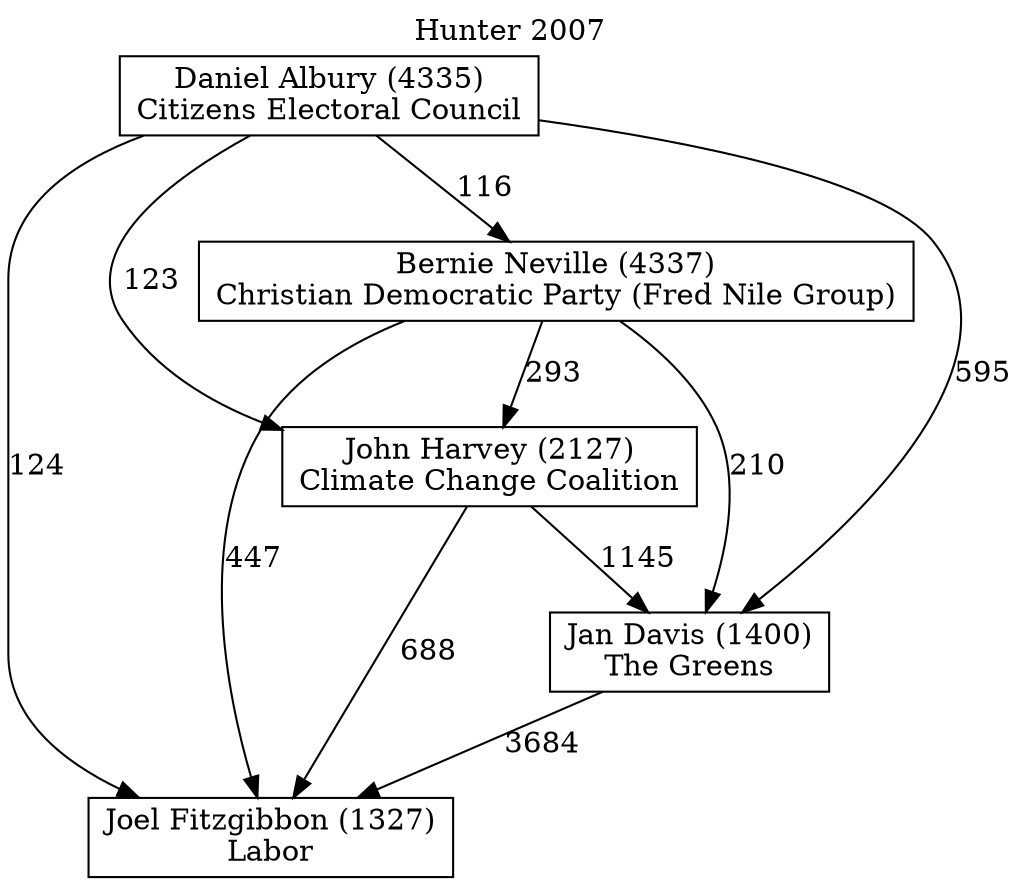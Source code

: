 // House preference flow
digraph "Joel Fitzgibbon (1327)_Hunter_2007" {
	graph [label="Hunter 2007" labelloc=t mclimit=10]
	node [shape=box]
	"Bernie Neville (4337)" [label="Bernie Neville (4337)
Christian Democratic Party (Fred Nile Group)"]
	"Daniel Albury (4335)" [label="Daniel Albury (4335)
Citizens Electoral Council"]
	"Jan Davis (1400)" [label="Jan Davis (1400)
The Greens"]
	"Joel Fitzgibbon (1327)" [label="Joel Fitzgibbon (1327)
Labor"]
	"John Harvey (2127)" [label="John Harvey (2127)
Climate Change Coalition"]
	"Bernie Neville (4337)" -> "Jan Davis (1400)" [label=210]
	"Bernie Neville (4337)" -> "Joel Fitzgibbon (1327)" [label=447]
	"Bernie Neville (4337)" -> "John Harvey (2127)" [label=293]
	"Daniel Albury (4335)" -> "Bernie Neville (4337)" [label=116]
	"Daniel Albury (4335)" -> "Jan Davis (1400)" [label=595]
	"Daniel Albury (4335)" -> "Joel Fitzgibbon (1327)" [label=124]
	"Daniel Albury (4335)" -> "John Harvey (2127)" [label=123]
	"Jan Davis (1400)" -> "Joel Fitzgibbon (1327)" [label=3684]
	"John Harvey (2127)" -> "Jan Davis (1400)" [label=1145]
	"John Harvey (2127)" -> "Joel Fitzgibbon (1327)" [label=688]
}
